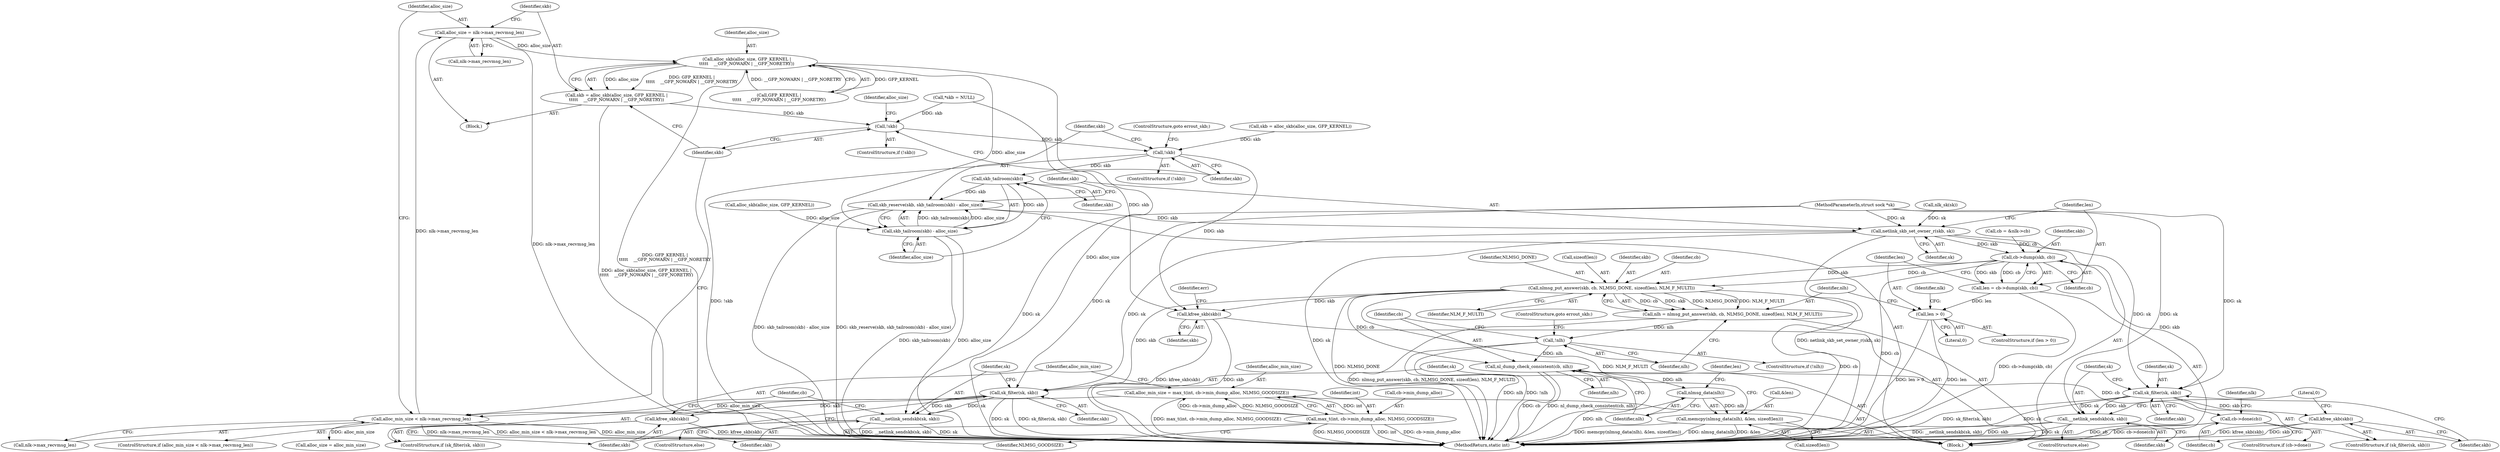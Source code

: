 digraph "0_linux_92964c79b357efd980812c4de5c1fd2ec8bb5520@API" {
"1000172" [label="(Call,alloc_size = nlk->max_recvmsg_len)"];
"1000166" [label="(Call,alloc_min_size < nlk->max_recvmsg_len)"];
"1000157" [label="(Call,alloc_min_size = max_t(int, cb->min_dump_alloc, NLMSG_GOODSIZE))"];
"1000159" [label="(Call,max_t(int, cb->min_dump_alloc, NLMSG_GOODSIZE))"];
"1000179" [label="(Call,alloc_skb(alloc_size, GFP_KERNEL |\n\t\t\t\t\t    __GFP_NOWARN | __GFP_NORETRY))"];
"1000177" [label="(Call,skb = alloc_skb(alloc_size, GFP_KERNEL |\n\t\t\t\t\t    __GFP_NOWARN | __GFP_NORETRY))"];
"1000187" [label="(Call,!skb)"];
"1000199" [label="(Call,!skb)"];
"1000205" [label="(Call,skb_tailroom(skb))"];
"1000202" [label="(Call,skb_reserve(skb, skb_tailroom(skb) - alloc_size))"];
"1000208" [label="(Call,netlink_skb_set_owner_r(skb, sk))"];
"1000213" [label="(Call,cb->dump(skb, cb))"];
"1000211" [label="(Call,len = cb->dump(skb, cb))"];
"1000217" [label="(Call,len > 0)"];
"1000226" [label="(Call,sk_filter(sk, skb))"];
"1000229" [label="(Call,kfree_skb(skb))"];
"1000232" [label="(Call,__netlink_sendskb(sk, skb))"];
"1000239" [label="(Call,nlmsg_put_answer(skb, cb, NLMSG_DONE, sizeof(len), NLM_F_MULTI))"];
"1000237" [label="(Call,nlh = nlmsg_put_answer(skb, cb, NLMSG_DONE, sizeof(len), NLM_F_MULTI))"];
"1000247" [label="(Call,!nlh)"];
"1000250" [label="(Call,nl_dump_check_consistent(cb, nlh))"];
"1000254" [label="(Call,nlmsg_data(nlh))"];
"1000253" [label="(Call,memcpy(nlmsg_data(nlh), &len, sizeof(len)))"];
"1000274" [label="(Call,cb->done(cb))"];
"1000261" [label="(Call,sk_filter(sk, skb))"];
"1000264" [label="(Call,kfree_skb(skb))"];
"1000267" [label="(Call,__netlink_sendskb(sk, skb))"];
"1000306" [label="(Call,kfree_skb(skb))"];
"1000204" [label="(Call,skb_tailroom(skb) - alloc_size)"];
"1000108" [label="(Call,nlk_sk(sk))"];
"1000249" [label="(ControlStructure,goto errout_skb;)"];
"1000265" [label="(Identifier,skb)"];
"1000274" [label="(Call,cb->done(cb))"];
"1000199" [label="(Call,!skb)"];
"1000243" [label="(Call,sizeof(len))"];
"1000180" [label="(Identifier,alloc_size)"];
"1000207" [label="(Identifier,alloc_size)"];
"1000230" [label="(Identifier,skb)"];
"1000191" [label="(Identifier,alloc_size)"];
"1000254" [label="(Call,nlmsg_data(nlh))"];
"1000187" [label="(Call,!skb)"];
"1000161" [label="(Call,cb->min_dump_alloc)"];
"1000158" [label="(Identifier,alloc_min_size)"];
"1000218" [label="(Identifier,len)"];
"1000103" [label="(MethodParameterIn,struct sock *sk)"];
"1000104" [label="(Block,)"];
"1000309" [label="(Identifier,err)"];
"1000188" [label="(Identifier,skb)"];
"1000226" [label="(Call,sk_filter(sk, skb))"];
"1000307" [label="(Identifier,skb)"];
"1000206" [label="(Identifier,skb)"];
"1000204" [label="(Call,skb_tailroom(skb) - alloc_size)"];
"1000179" [label="(Call,alloc_skb(alloc_size, GFP_KERNEL |\n\t\t\t\t\t    __GFP_NOWARN | __GFP_NORETRY))"];
"1000232" [label="(Call,__netlink_sendskb(sk, skb))"];
"1000266" [label="(ControlStructure,else)"];
"1000275" [label="(Identifier,cb)"];
"1000212" [label="(Identifier,len)"];
"1000205" [label="(Call,skb_tailroom(skb))"];
"1000174" [label="(Call,nlk->max_recvmsg_len)"];
"1000253" [label="(Call,memcpy(nlmsg_data(nlh), &len, sizeof(len)))"];
"1000236" [label="(Literal,0)"];
"1000256" [label="(Call,&len)"];
"1000178" [label="(Identifier,skb)"];
"1000255" [label="(Identifier,nlh)"];
"1000173" [label="(Identifier,alloc_size)"];
"1000112" [label="(Call,*skb = NULL)"];
"1000227" [label="(Identifier,sk)"];
"1000200" [label="(Identifier,skb)"];
"1000159" [label="(Call,max_t(int, cb->min_dump_alloc, NLMSG_GOODSIZE))"];
"1000216" [label="(ControlStructure,if (len > 0))"];
"1000165" [label="(ControlStructure,if (alloc_min_size < nlk->max_recvmsg_len))"];
"1000246" [label="(ControlStructure,if (!nlh))"];
"1000238" [label="(Identifier,nlh)"];
"1000172" [label="(Call,alloc_size = nlk->max_recvmsg_len)"];
"1000231" [label="(ControlStructure,else)"];
"1000217" [label="(Call,len > 0)"];
"1000201" [label="(ControlStructure,goto errout_skb;)"];
"1000234" [label="(Identifier,skb)"];
"1000209" [label="(Identifier,skb)"];
"1000164" [label="(Identifier,NLMSG_GOODSIZE)"];
"1000160" [label="(Identifier,int)"];
"1000268" [label="(Identifier,sk)"];
"1000151" [label="(Call,cb = &nlk->cb)"];
"1000237" [label="(Call,nlh = nlmsg_put_answer(skb, cb, NLMSG_DONE, sizeof(len), NLM_F_MULTI))"];
"1000264" [label="(Call,kfree_skb(skb))"];
"1000166" [label="(Call,alloc_min_size < nlk->max_recvmsg_len)"];
"1000270" [label="(ControlStructure,if (cb->done))"];
"1000240" [label="(Identifier,skb)"];
"1000193" [label="(Call,skb = alloc_skb(alloc_size, GFP_KERNEL))"];
"1000190" [label="(Call,alloc_size = alloc_min_size)"];
"1000186" [label="(ControlStructure,if (!skb))"];
"1000208" [label="(Call,netlink_skb_set_owner_r(skb, sk))"];
"1000257" [label="(Identifier,len)"];
"1000211" [label="(Call,len = cb->dump(skb, cb))"];
"1000263" [label="(Identifier,skb)"];
"1000241" [label="(Identifier,cb)"];
"1000272" [label="(Identifier,cb)"];
"1000198" [label="(ControlStructure,if (!skb))"];
"1000239" [label="(Call,nlmsg_put_answer(skb, cb, NLMSG_DONE, sizeof(len), NLM_F_MULTI))"];
"1000310" [label="(MethodReturn,static int)"];
"1000195" [label="(Call,alloc_skb(alloc_size, GFP_KERNEL))"];
"1000210" [label="(Identifier,sk)"];
"1000214" [label="(Identifier,skb)"];
"1000203" [label="(Identifier,skb)"];
"1000252" [label="(Identifier,nlh)"];
"1000177" [label="(Call,skb = alloc_skb(alloc_size, GFP_KERNEL |\n\t\t\t\t\t    __GFP_NOWARN | __GFP_NORETRY))"];
"1000233" [label="(Identifier,sk)"];
"1000171" [label="(Block,)"];
"1000202" [label="(Call,skb_reserve(skb, skb_tailroom(skb) - alloc_size))"];
"1000248" [label="(Identifier,nlh)"];
"1000247" [label="(Call,!nlh)"];
"1000219" [label="(Literal,0)"];
"1000267" [label="(Call,__netlink_sendskb(sk, skb))"];
"1000223" [label="(Identifier,nlk)"];
"1000157" [label="(Call,alloc_min_size = max_t(int, cb->min_dump_alloc, NLMSG_GOODSIZE))"];
"1000242" [label="(Identifier,NLMSG_DONE)"];
"1000278" [label="(Identifier,nlk)"];
"1000167" [label="(Identifier,alloc_min_size)"];
"1000251" [label="(Identifier,cb)"];
"1000225" [label="(ControlStructure,if (sk_filter(sk, skb)))"];
"1000213" [label="(Call,cb->dump(skb, cb))"];
"1000258" [label="(Call,sizeof(len))"];
"1000260" [label="(ControlStructure,if (sk_filter(sk, skb)))"];
"1000168" [label="(Call,nlk->max_recvmsg_len)"];
"1000262" [label="(Identifier,sk)"];
"1000306" [label="(Call,kfree_skb(skb))"];
"1000269" [label="(Identifier,skb)"];
"1000228" [label="(Identifier,skb)"];
"1000181" [label="(Call,GFP_KERNEL |\n\t\t\t\t\t    __GFP_NOWARN | __GFP_NORETRY)"];
"1000261" [label="(Call,sk_filter(sk, skb))"];
"1000245" [label="(Identifier,NLM_F_MULTI)"];
"1000250" [label="(Call,nl_dump_check_consistent(cb, nlh))"];
"1000215" [label="(Identifier,cb)"];
"1000229" [label="(Call,kfree_skb(skb))"];
"1000172" -> "1000171"  [label="AST: "];
"1000172" -> "1000174"  [label="CFG: "];
"1000173" -> "1000172"  [label="AST: "];
"1000174" -> "1000172"  [label="AST: "];
"1000178" -> "1000172"  [label="CFG: "];
"1000172" -> "1000310"  [label="DDG: nlk->max_recvmsg_len"];
"1000166" -> "1000172"  [label="DDG: nlk->max_recvmsg_len"];
"1000172" -> "1000179"  [label="DDG: alloc_size"];
"1000166" -> "1000165"  [label="AST: "];
"1000166" -> "1000168"  [label="CFG: "];
"1000167" -> "1000166"  [label="AST: "];
"1000168" -> "1000166"  [label="AST: "];
"1000173" -> "1000166"  [label="CFG: "];
"1000188" -> "1000166"  [label="CFG: "];
"1000166" -> "1000310"  [label="DDG: nlk->max_recvmsg_len"];
"1000166" -> "1000310"  [label="DDG: alloc_min_size < nlk->max_recvmsg_len"];
"1000166" -> "1000310"  [label="DDG: alloc_min_size"];
"1000157" -> "1000166"  [label="DDG: alloc_min_size"];
"1000166" -> "1000190"  [label="DDG: alloc_min_size"];
"1000157" -> "1000104"  [label="AST: "];
"1000157" -> "1000159"  [label="CFG: "];
"1000158" -> "1000157"  [label="AST: "];
"1000159" -> "1000157"  [label="AST: "];
"1000167" -> "1000157"  [label="CFG: "];
"1000157" -> "1000310"  [label="DDG: max_t(int, cb->min_dump_alloc, NLMSG_GOODSIZE)"];
"1000159" -> "1000157"  [label="DDG: int"];
"1000159" -> "1000157"  [label="DDG: cb->min_dump_alloc"];
"1000159" -> "1000157"  [label="DDG: NLMSG_GOODSIZE"];
"1000159" -> "1000164"  [label="CFG: "];
"1000160" -> "1000159"  [label="AST: "];
"1000161" -> "1000159"  [label="AST: "];
"1000164" -> "1000159"  [label="AST: "];
"1000159" -> "1000310"  [label="DDG: NLMSG_GOODSIZE"];
"1000159" -> "1000310"  [label="DDG: int"];
"1000159" -> "1000310"  [label="DDG: cb->min_dump_alloc"];
"1000179" -> "1000177"  [label="AST: "];
"1000179" -> "1000181"  [label="CFG: "];
"1000180" -> "1000179"  [label="AST: "];
"1000181" -> "1000179"  [label="AST: "];
"1000177" -> "1000179"  [label="CFG: "];
"1000179" -> "1000310"  [label="DDG: GFP_KERNEL |\n\t\t\t\t\t    __GFP_NOWARN | __GFP_NORETRY"];
"1000179" -> "1000310"  [label="DDG: alloc_size"];
"1000179" -> "1000177"  [label="DDG: alloc_size"];
"1000179" -> "1000177"  [label="DDG: GFP_KERNEL |\n\t\t\t\t\t    __GFP_NOWARN | __GFP_NORETRY"];
"1000181" -> "1000179"  [label="DDG: GFP_KERNEL"];
"1000181" -> "1000179"  [label="DDG: __GFP_NOWARN | __GFP_NORETRY"];
"1000179" -> "1000204"  [label="DDG: alloc_size"];
"1000177" -> "1000171"  [label="AST: "];
"1000178" -> "1000177"  [label="AST: "];
"1000188" -> "1000177"  [label="CFG: "];
"1000177" -> "1000310"  [label="DDG: alloc_skb(alloc_size, GFP_KERNEL |\n\t\t\t\t\t    __GFP_NOWARN | __GFP_NORETRY)"];
"1000177" -> "1000187"  [label="DDG: skb"];
"1000187" -> "1000186"  [label="AST: "];
"1000187" -> "1000188"  [label="CFG: "];
"1000188" -> "1000187"  [label="AST: "];
"1000191" -> "1000187"  [label="CFG: "];
"1000200" -> "1000187"  [label="CFG: "];
"1000112" -> "1000187"  [label="DDG: skb"];
"1000187" -> "1000199"  [label="DDG: skb"];
"1000199" -> "1000198"  [label="AST: "];
"1000199" -> "1000200"  [label="CFG: "];
"1000200" -> "1000199"  [label="AST: "];
"1000201" -> "1000199"  [label="CFG: "];
"1000203" -> "1000199"  [label="CFG: "];
"1000199" -> "1000310"  [label="DDG: !skb"];
"1000193" -> "1000199"  [label="DDG: skb"];
"1000199" -> "1000205"  [label="DDG: skb"];
"1000199" -> "1000306"  [label="DDG: skb"];
"1000205" -> "1000204"  [label="AST: "];
"1000205" -> "1000206"  [label="CFG: "];
"1000206" -> "1000205"  [label="AST: "];
"1000207" -> "1000205"  [label="CFG: "];
"1000205" -> "1000202"  [label="DDG: skb"];
"1000205" -> "1000204"  [label="DDG: skb"];
"1000202" -> "1000104"  [label="AST: "];
"1000202" -> "1000204"  [label="CFG: "];
"1000203" -> "1000202"  [label="AST: "];
"1000204" -> "1000202"  [label="AST: "];
"1000209" -> "1000202"  [label="CFG: "];
"1000202" -> "1000310"  [label="DDG: skb_tailroom(skb) - alloc_size"];
"1000202" -> "1000310"  [label="DDG: skb_reserve(skb, skb_tailroom(skb) - alloc_size)"];
"1000204" -> "1000202"  [label="DDG: skb_tailroom(skb)"];
"1000204" -> "1000202"  [label="DDG: alloc_size"];
"1000202" -> "1000208"  [label="DDG: skb"];
"1000208" -> "1000104"  [label="AST: "];
"1000208" -> "1000210"  [label="CFG: "];
"1000209" -> "1000208"  [label="AST: "];
"1000210" -> "1000208"  [label="AST: "];
"1000212" -> "1000208"  [label="CFG: "];
"1000208" -> "1000310"  [label="DDG: sk"];
"1000208" -> "1000310"  [label="DDG: netlink_skb_set_owner_r(skb, sk)"];
"1000108" -> "1000208"  [label="DDG: sk"];
"1000103" -> "1000208"  [label="DDG: sk"];
"1000208" -> "1000213"  [label="DDG: skb"];
"1000208" -> "1000226"  [label="DDG: sk"];
"1000208" -> "1000261"  [label="DDG: sk"];
"1000213" -> "1000211"  [label="AST: "];
"1000213" -> "1000215"  [label="CFG: "];
"1000214" -> "1000213"  [label="AST: "];
"1000215" -> "1000213"  [label="AST: "];
"1000211" -> "1000213"  [label="CFG: "];
"1000213" -> "1000310"  [label="DDG: cb"];
"1000213" -> "1000211"  [label="DDG: skb"];
"1000213" -> "1000211"  [label="DDG: cb"];
"1000151" -> "1000213"  [label="DDG: cb"];
"1000213" -> "1000226"  [label="DDG: skb"];
"1000213" -> "1000239"  [label="DDG: skb"];
"1000213" -> "1000239"  [label="DDG: cb"];
"1000211" -> "1000104"  [label="AST: "];
"1000212" -> "1000211"  [label="AST: "];
"1000218" -> "1000211"  [label="CFG: "];
"1000211" -> "1000310"  [label="DDG: cb->dump(skb, cb)"];
"1000211" -> "1000217"  [label="DDG: len"];
"1000217" -> "1000216"  [label="AST: "];
"1000217" -> "1000219"  [label="CFG: "];
"1000218" -> "1000217"  [label="AST: "];
"1000219" -> "1000217"  [label="AST: "];
"1000223" -> "1000217"  [label="CFG: "];
"1000238" -> "1000217"  [label="CFG: "];
"1000217" -> "1000310"  [label="DDG: len > 0"];
"1000217" -> "1000310"  [label="DDG: len"];
"1000226" -> "1000225"  [label="AST: "];
"1000226" -> "1000228"  [label="CFG: "];
"1000227" -> "1000226"  [label="AST: "];
"1000228" -> "1000226"  [label="AST: "];
"1000230" -> "1000226"  [label="CFG: "];
"1000233" -> "1000226"  [label="CFG: "];
"1000226" -> "1000310"  [label="DDG: sk_filter(sk, skb)"];
"1000226" -> "1000310"  [label="DDG: sk"];
"1000103" -> "1000226"  [label="DDG: sk"];
"1000226" -> "1000229"  [label="DDG: skb"];
"1000226" -> "1000232"  [label="DDG: sk"];
"1000226" -> "1000232"  [label="DDG: skb"];
"1000229" -> "1000225"  [label="AST: "];
"1000229" -> "1000230"  [label="CFG: "];
"1000230" -> "1000229"  [label="AST: "];
"1000236" -> "1000229"  [label="CFG: "];
"1000229" -> "1000310"  [label="DDG: kfree_skb(skb)"];
"1000229" -> "1000310"  [label="DDG: skb"];
"1000232" -> "1000231"  [label="AST: "];
"1000232" -> "1000234"  [label="CFG: "];
"1000233" -> "1000232"  [label="AST: "];
"1000234" -> "1000232"  [label="AST: "];
"1000236" -> "1000232"  [label="CFG: "];
"1000232" -> "1000310"  [label="DDG: sk"];
"1000232" -> "1000310"  [label="DDG: __netlink_sendskb(sk, skb)"];
"1000232" -> "1000310"  [label="DDG: skb"];
"1000103" -> "1000232"  [label="DDG: sk"];
"1000239" -> "1000237"  [label="AST: "];
"1000239" -> "1000245"  [label="CFG: "];
"1000240" -> "1000239"  [label="AST: "];
"1000241" -> "1000239"  [label="AST: "];
"1000242" -> "1000239"  [label="AST: "];
"1000243" -> "1000239"  [label="AST: "];
"1000245" -> "1000239"  [label="AST: "];
"1000237" -> "1000239"  [label="CFG: "];
"1000239" -> "1000310"  [label="DDG: NLMSG_DONE"];
"1000239" -> "1000310"  [label="DDG: NLM_F_MULTI"];
"1000239" -> "1000310"  [label="DDG: cb"];
"1000239" -> "1000237"  [label="DDG: cb"];
"1000239" -> "1000237"  [label="DDG: skb"];
"1000239" -> "1000237"  [label="DDG: NLMSG_DONE"];
"1000239" -> "1000237"  [label="DDG: NLM_F_MULTI"];
"1000239" -> "1000250"  [label="DDG: cb"];
"1000239" -> "1000261"  [label="DDG: skb"];
"1000239" -> "1000306"  [label="DDG: skb"];
"1000237" -> "1000104"  [label="AST: "];
"1000238" -> "1000237"  [label="AST: "];
"1000248" -> "1000237"  [label="CFG: "];
"1000237" -> "1000310"  [label="DDG: nlmsg_put_answer(skb, cb, NLMSG_DONE, sizeof(len), NLM_F_MULTI)"];
"1000237" -> "1000247"  [label="DDG: nlh"];
"1000247" -> "1000246"  [label="AST: "];
"1000247" -> "1000248"  [label="CFG: "];
"1000248" -> "1000247"  [label="AST: "];
"1000249" -> "1000247"  [label="CFG: "];
"1000251" -> "1000247"  [label="CFG: "];
"1000247" -> "1000310"  [label="DDG: nlh"];
"1000247" -> "1000310"  [label="DDG: !nlh"];
"1000247" -> "1000250"  [label="DDG: nlh"];
"1000250" -> "1000104"  [label="AST: "];
"1000250" -> "1000252"  [label="CFG: "];
"1000251" -> "1000250"  [label="AST: "];
"1000252" -> "1000250"  [label="AST: "];
"1000255" -> "1000250"  [label="CFG: "];
"1000250" -> "1000310"  [label="DDG: cb"];
"1000250" -> "1000310"  [label="DDG: nl_dump_check_consistent(cb, nlh)"];
"1000250" -> "1000254"  [label="DDG: nlh"];
"1000250" -> "1000274"  [label="DDG: cb"];
"1000254" -> "1000253"  [label="AST: "];
"1000254" -> "1000255"  [label="CFG: "];
"1000255" -> "1000254"  [label="AST: "];
"1000257" -> "1000254"  [label="CFG: "];
"1000254" -> "1000310"  [label="DDG: nlh"];
"1000254" -> "1000253"  [label="DDG: nlh"];
"1000253" -> "1000104"  [label="AST: "];
"1000253" -> "1000258"  [label="CFG: "];
"1000256" -> "1000253"  [label="AST: "];
"1000258" -> "1000253"  [label="AST: "];
"1000262" -> "1000253"  [label="CFG: "];
"1000253" -> "1000310"  [label="DDG: memcpy(nlmsg_data(nlh), &len, sizeof(len))"];
"1000253" -> "1000310"  [label="DDG: nlmsg_data(nlh)"];
"1000253" -> "1000310"  [label="DDG: &len"];
"1000274" -> "1000270"  [label="AST: "];
"1000274" -> "1000275"  [label="CFG: "];
"1000275" -> "1000274"  [label="AST: "];
"1000278" -> "1000274"  [label="CFG: "];
"1000274" -> "1000310"  [label="DDG: cb"];
"1000274" -> "1000310"  [label="DDG: cb->done(cb)"];
"1000261" -> "1000260"  [label="AST: "];
"1000261" -> "1000263"  [label="CFG: "];
"1000262" -> "1000261"  [label="AST: "];
"1000263" -> "1000261"  [label="AST: "];
"1000265" -> "1000261"  [label="CFG: "];
"1000268" -> "1000261"  [label="CFG: "];
"1000261" -> "1000310"  [label="DDG: sk"];
"1000261" -> "1000310"  [label="DDG: sk_filter(sk, skb)"];
"1000103" -> "1000261"  [label="DDG: sk"];
"1000261" -> "1000264"  [label="DDG: skb"];
"1000261" -> "1000267"  [label="DDG: sk"];
"1000261" -> "1000267"  [label="DDG: skb"];
"1000264" -> "1000260"  [label="AST: "];
"1000264" -> "1000265"  [label="CFG: "];
"1000265" -> "1000264"  [label="AST: "];
"1000272" -> "1000264"  [label="CFG: "];
"1000264" -> "1000310"  [label="DDG: kfree_skb(skb)"];
"1000267" -> "1000266"  [label="AST: "];
"1000267" -> "1000269"  [label="CFG: "];
"1000268" -> "1000267"  [label="AST: "];
"1000269" -> "1000267"  [label="AST: "];
"1000272" -> "1000267"  [label="CFG: "];
"1000267" -> "1000310"  [label="DDG: sk"];
"1000267" -> "1000310"  [label="DDG: __netlink_sendskb(sk, skb)"];
"1000103" -> "1000267"  [label="DDG: sk"];
"1000306" -> "1000104"  [label="AST: "];
"1000306" -> "1000307"  [label="CFG: "];
"1000307" -> "1000306"  [label="AST: "];
"1000309" -> "1000306"  [label="CFG: "];
"1000306" -> "1000310"  [label="DDG: skb"];
"1000306" -> "1000310"  [label="DDG: kfree_skb(skb)"];
"1000112" -> "1000306"  [label="DDG: skb"];
"1000204" -> "1000207"  [label="CFG: "];
"1000207" -> "1000204"  [label="AST: "];
"1000204" -> "1000310"  [label="DDG: alloc_size"];
"1000204" -> "1000310"  [label="DDG: skb_tailroom(skb)"];
"1000195" -> "1000204"  [label="DDG: alloc_size"];
}
